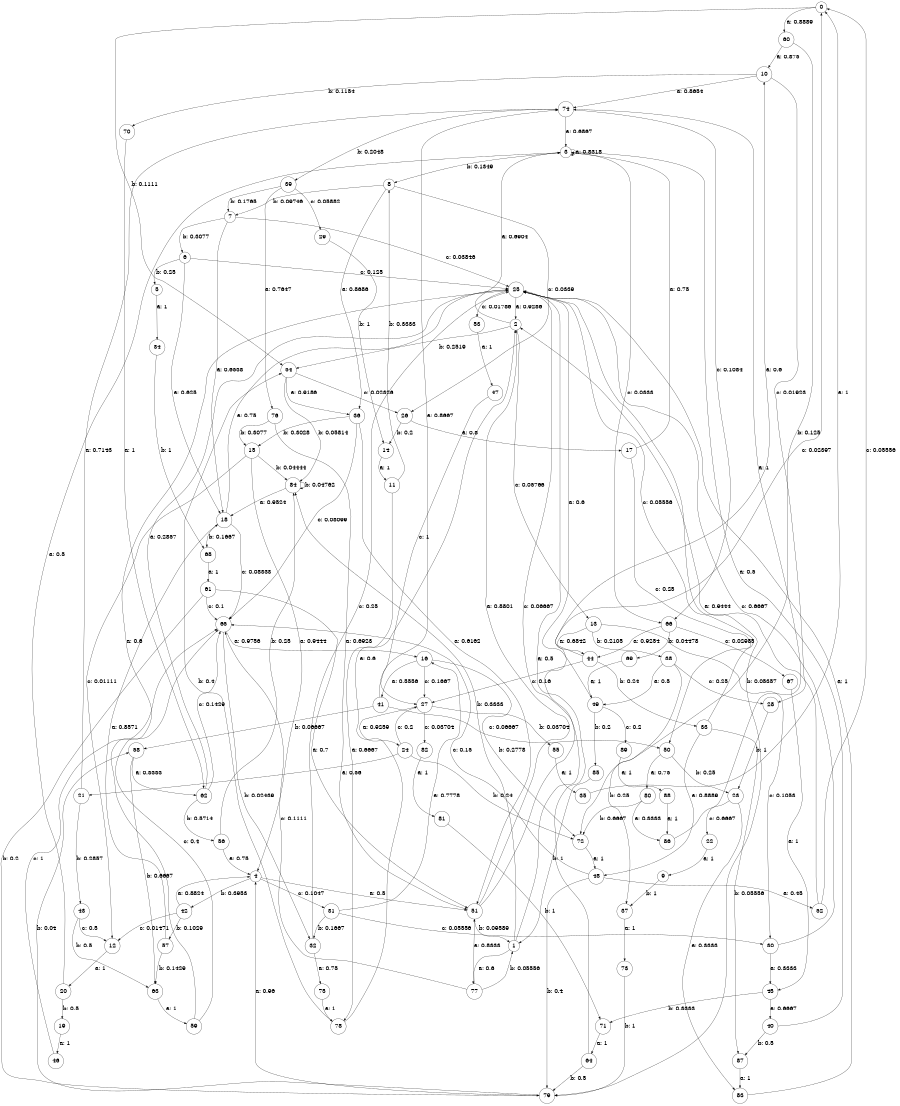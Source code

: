 digraph "d6-200nw-t0-cen-SML" {
size = "6,8.5";
ratio = "fill";
node [shape = circle];
node [fontsize = 24];
edge [fontsize = 24];
0 -> 60 [label = "a: 0.8889   "];
0 -> 54 [label = "b: 0.1111   "];
1 -> 77 [label = "a: 0.6      "];
1 -> 84 [label = "b: 0.3333   "];
1 -> 25 [label = "c: 0.06667  "];
2 -> 3 [label = "a: 0.6904   "];
2 -> 54 [label = "b: 0.2519   "];
2 -> 13 [label = "c: 0.05766  "];
3 -> 3 [label = "a: 0.8318   "];
3 -> 8 [label = "b: 0.1349   "];
3 -> 66 [label = "c: 0.0333   "];
4 -> 51 [label = "a: 0.5      "];
4 -> 42 [label = "b: 0.3953   "];
4 -> 31 [label = "c: 0.1047   "];
5 -> 34 [label = "a: 1        "];
6 -> 18 [label = "a: 0.625    "];
6 -> 5 [label = "b: 0.25     "];
6 -> 25 [label = "c: 0.125    "];
7 -> 18 [label = "a: 0.6538   "];
7 -> 6 [label = "b: 0.3077   "];
7 -> 25 [label = "c: 0.03846  "];
8 -> 36 [label = "a: 0.8686   "];
8 -> 7 [label = "b: 0.09746  "];
8 -> 26 [label = "c: 0.0339   "];
9 -> 37 [label = "b: 1        "];
10 -> 74 [label = "a: 0.8654   "];
10 -> 70 [label = "b: 0.1154   "];
10 -> 28 [label = "c: 0.01923  "];
11 -> 78 [label = "a: 0.6667   "];
11 -> 8 [label = "b: 0.3333   "];
12 -> 20 [label = "a: 1        "];
13 -> 44 [label = "a: 0.6842   "];
13 -> 38 [label = "b: 0.2105   "];
13 -> 30 [label = "c: 0.1053   "];
14 -> 11 [label = "a: 1        "];
15 -> 4 [label = "a: 0.9444   "];
15 -> 84 [label = "b: 0.04444  "];
15 -> 12 [label = "c: 0.01111  "];
16 -> 41 [label = "a: 0.5556   "];
16 -> 72 [label = "b: 0.2778   "];
16 -> 27 [label = "c: 0.1667   "];
17 -> 3 [label = "a: 0.75     "];
17 -> 50 [label = "c: 0.25     "];
18 -> 25 [label = "a: 0.75     "];
18 -> 68 [label = "b: 0.1667   "];
18 -> 65 [label = "c: 0.08333  "];
19 -> 46 [label = "a: 1        "];
20 -> 3 [label = "a: 0.5      "];
20 -> 19 [label = "b: 0.5      "];
21 -> 74 [label = "a: 0.7143   "];
21 -> 43 [label = "b: 0.2857   "];
22 -> 9 [label = "a: 1        "];
23 -> 83 [label = "a: 0.3333   "];
23 -> 22 [label = "c: 0.6667   "];
24 -> 21 [label = "a: 0.56     "];
24 -> 72 [label = "b: 0.24     "];
24 -> 27 [label = "c: 0.2      "];
25 -> 2 [label = "a: 0.9286   "];
25 -> 79 [label = "b: 0.05357  "];
25 -> 53 [label = "c: 0.01786  "];
26 -> 17 [label = "a: 0.8      "];
26 -> 14 [label = "b: 0.2      "];
27 -> 24 [label = "a: 0.9259   "];
27 -> 55 [label = "b: 0.03704  "];
27 -> 82 [label = "c: 0.03704  "];
28 -> 23 [label = "b: 1        "];
29 -> 14 [label = "b: 1        "];
30 -> 45 [label = "a: 0.3333   "];
30 -> 25 [label = "c: 0.6667   "];
31 -> 16 [label = "a: 0.7778   "];
31 -> 32 [label = "b: 0.1667   "];
31 -> 30 [label = "c: 0.05556  "];
32 -> 75 [label = "a: 0.75     "];
32 -> 25 [label = "c: 0.25     "];
33 -> 48 [label = "a: 0.8889   "];
33 -> 87 [label = "b: 0.05556  "];
33 -> 25 [label = "c: 0.05556  "];
34 -> 68 [label = "b: 1        "];
35 -> 0 [label = "a: 1        "];
36 -> 51 [label = "a: 0.6162   "];
36 -> 15 [label = "b: 0.3028   "];
36 -> 65 [label = "c: 0.08099  "];
37 -> 73 [label = "a: 1        "];
38 -> 49 [label = "a: 0.5      "];
38 -> 37 [label = "b: 0.25     "];
38 -> 28 [label = "c: 0.25     "];
39 -> 76 [label = "a: 0.7647   "];
39 -> 7 [label = "b: 0.1765   "];
39 -> 29 [label = "c: 0.05882  "];
40 -> 3 [label = "a: 0.5      "];
40 -> 87 [label = "b: 0.5      "];
41 -> 74 [label = "a: 0.8667   "];
41 -> 58 [label = "b: 0.06667  "];
41 -> 50 [label = "c: 0.06667  "];
42 -> 4 [label = "a: 0.8824   "];
42 -> 57 [label = "b: 0.1029   "];
42 -> 12 [label = "c: 0.01471  "];
43 -> 63 [label = "b: 0.5      "];
43 -> 12 [label = "c: 0.5      "];
44 -> 10 [label = "a: 0.6      "];
44 -> 33 [label = "b: 0.24     "];
44 -> 27 [label = "c: 0.16     "];
45 -> 40 [label = "a: 0.6667   "];
45 -> 71 [label = "b: 0.3333   "];
46 -> 65 [label = "c: 1        "];
47 -> 27 [label = "c: 1        "];
48 -> 52 [label = "a: 0.45     "];
48 -> 79 [label = "b: 0.4      "];
48 -> 65 [label = "c: 0.15     "];
49 -> 25 [label = "a: 0.6      "];
49 -> 85 [label = "b: 0.2      "];
49 -> 89 [label = "c: 0.2      "];
50 -> 80 [label = "a: 0.75     "];
50 -> 23 [label = "b: 0.25     "];
51 -> 2 [label = "a: 0.8801   "];
51 -> 1 [label = "b: 0.09589  "];
51 -> 0 [label = "c: 0.02397  "];
52 -> 2 [label = "a: 0.9444   "];
52 -> 0 [label = "c: 0.05556  "];
53 -> 47 [label = "a: 1        "];
54 -> 36 [label = "a: 0.9186   "];
54 -> 84 [label = "b: 0.05814  "];
54 -> 26 [label = "c: 0.02326  "];
55 -> 35 [label = "a: 1        "];
56 -> 4 [label = "a: 0.75     "];
56 -> 84 [label = "b: 0.25     "];
57 -> 18 [label = "a: 0.8571   "];
57 -> 63 [label = "b: 0.1429   "];
58 -> 62 [label = "a: 0.3333   "];
58 -> 63 [label = "b: 0.6667   "];
59 -> 25 [label = "a: 0.6      "];
59 -> 65 [label = "c: 0.4      "];
60 -> 10 [label = "a: 0.875    "];
60 -> 72 [label = "b: 0.125    "];
61 -> 51 [label = "a: 0.7      "];
61 -> 79 [label = "b: 0.2      "];
61 -> 65 [label = "c: 0.1      "];
62 -> 25 [label = "a: 0.2857   "];
62 -> 56 [label = "b: 0.5714   "];
62 -> 65 [label = "c: 0.1429   "];
63 -> 59 [label = "a: 1        "];
64 -> 25 [label = "a: 0.5      "];
64 -> 79 [label = "b: 0.5      "];
65 -> 16 [label = "a: 0.9756   "];
65 -> 32 [label = "b: 0.02439  "];
66 -> 44 [label = "a: 0.9254   "];
66 -> 69 [label = "b: 0.04478  "];
66 -> 67 [label = "c: 0.02985  "];
67 -> 45 [label = "a: 1        "];
68 -> 61 [label = "a: 1        "];
69 -> 49 [label = "a: 1        "];
70 -> 62 [label = "a: 1        "];
71 -> 64 [label = "a: 1        "];
72 -> 48 [label = "a: 1        "];
73 -> 79 [label = "b: 1        "];
74 -> 3 [label = "a: 0.6867   "];
74 -> 39 [label = "b: 0.2048   "];
74 -> 66 [label = "c: 0.1084   "];
75 -> 78 [label = "a: 1        "];
76 -> 51 [label = "a: 0.6923   "];
76 -> 15 [label = "b: 0.3077   "];
77 -> 51 [label = "a: 0.8333   "];
77 -> 1 [label = "b: 0.05556  "];
77 -> 65 [label = "c: 0.1111   "];
78 -> 2 [label = "a: 0.6      "];
78 -> 54 [label = "b: 0.4      "];
79 -> 4 [label = "a: 0.96     "];
79 -> 58 [label = "b: 0.04     "];
80 -> 86 [label = "a: 0.3333   "];
80 -> 72 [label = "b: 0.6667   "];
81 -> 71 [label = "b: 1        "];
82 -> 81 [label = "a: 1        "];
83 -> 25 [label = "a: 1        "];
84 -> 18 [label = "a: 0.9524   "];
84 -> 84 [label = "b: 0.04762  "];
85 -> 1 [label = "b: 1        "];
86 -> 74 [label = "a: 1        "];
87 -> 83 [label = "a: 1        "];
88 -> 86 [label = "a: 1        "];
89 -> 88 [label = "a: 1        "];
}